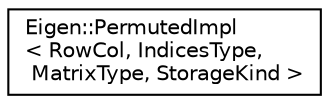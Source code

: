 digraph "Graphical Class Hierarchy"
{
  edge [fontname="Helvetica",fontsize="10",labelfontname="Helvetica",labelfontsize="10"];
  node [fontname="Helvetica",fontsize="10",shape=record];
  rankdir="LR";
  Node1 [label="Eigen::PermutedImpl\l\< RowCol, IndicesType,\l MatrixType, StorageKind \>",height=0.2,width=0.4,color="black", fillcolor="white", style="filled",URL="$class_eigen_1_1_permuted_impl.html"];
}
